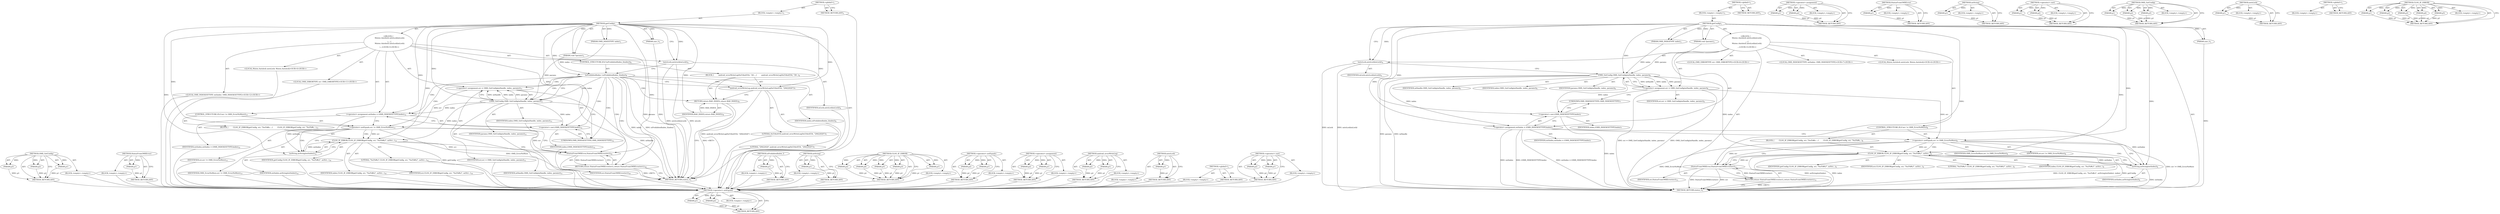 digraph "&lt;operator&gt;.cast" {
vulnerable_95 [label=<(METHOD,&lt;operator&gt;.notEquals)>];
vulnerable_96 [label=<(PARAM,p1)>];
vulnerable_97 [label=<(PARAM,p2)>];
vulnerable_98 [label=<(BLOCK,&lt;empty&gt;,&lt;empty&gt;)>];
vulnerable_99 [label=<(METHOD_RETURN,ANY)>];
vulnerable_6 [label=<(METHOD,&lt;global&gt;)<SUB>1</SUB>>];
vulnerable_7 [label=<(BLOCK,&lt;empty&gt;,&lt;empty&gt;)<SUB>1</SUB>>];
vulnerable_8 [label=<(METHOD,getConfig)<SUB>1</SUB>>];
vulnerable_9 [label=<(PARAM,OMX_INDEXTYPE index)<SUB>3</SUB>>];
vulnerable_10 [label=<(PARAM,void *params)<SUB>3</SUB>>];
vulnerable_11 [label=<(PARAM,size_t)<SUB>3</SUB>>];
vulnerable_12 [label="<(BLOCK,{
     Mutex::Autolock autoLock(mLock);
 
     ...,{
     Mutex::Autolock autoLock(mLock);
 
     ...)<SUB>3</SUB>>"];
vulnerable_13 [label="<(LOCAL,Mutex.Autolock autoLock: Mutex.Autolock)<SUB>4</SUB>>"];
vulnerable_14 [label=<(autoLock,autoLock(mLock))<SUB>4</SUB>>];
vulnerable_15 [label=<(IDENTIFIER,mLock,autoLock(mLock))<SUB>4</SUB>>];
vulnerable_16 [label="<(LOCAL,OMX_ERRORTYPE err: OMX_ERRORTYPE)<SUB>6</SUB>>"];
vulnerable_17 [label=<(&lt;operator&gt;.assignment,err = OMX_GetConfig(mHandle, index, params))<SUB>6</SUB>>];
vulnerable_18 [label=<(IDENTIFIER,err,err = OMX_GetConfig(mHandle, index, params))<SUB>6</SUB>>];
vulnerable_19 [label=<(OMX_GetConfig,OMX_GetConfig(mHandle, index, params))<SUB>6</SUB>>];
vulnerable_20 [label=<(IDENTIFIER,mHandle,OMX_GetConfig(mHandle, index, params))<SUB>6</SUB>>];
vulnerable_21 [label=<(IDENTIFIER,index,OMX_GetConfig(mHandle, index, params))<SUB>6</SUB>>];
vulnerable_22 [label=<(IDENTIFIER,params,OMX_GetConfig(mHandle, index, params))<SUB>6</SUB>>];
vulnerable_23 [label="<(LOCAL,OMX_INDEXEXTTYPE extIndex: OMX_INDEXEXTTYPE)<SUB>7</SUB>>"];
vulnerable_24 [label=<(&lt;operator&gt;.assignment,extIndex = (OMX_INDEXEXTTYPE)index)<SUB>7</SUB>>];
vulnerable_25 [label=<(IDENTIFIER,extIndex,extIndex = (OMX_INDEXEXTTYPE)index)<SUB>7</SUB>>];
vulnerable_26 [label=<(&lt;operator&gt;.cast,(OMX_INDEXEXTTYPE)index)<SUB>7</SUB>>];
vulnerable_27 [label=<(UNKNOWN,OMX_INDEXEXTTYPE,OMX_INDEXEXTTYPE)<SUB>7</SUB>>];
vulnerable_28 [label=<(IDENTIFIER,index,(OMX_INDEXEXTTYPE)index)<SUB>7</SUB>>];
vulnerable_29 [label=<(CONTROL_STRUCTURE,IF,if (err != OMX_ErrorNoMore))<SUB>8</SUB>>];
vulnerable_30 [label=<(&lt;operator&gt;.notEquals,err != OMX_ErrorNoMore)<SUB>8</SUB>>];
vulnerable_31 [label=<(IDENTIFIER,err,err != OMX_ErrorNoMore)<SUB>8</SUB>>];
vulnerable_32 [label=<(IDENTIFIER,OMX_ErrorNoMore,err != OMX_ErrorNoMore)<SUB>8</SUB>>];
vulnerable_33 [label=<(BLOCK,{
        CLOG_IF_ERROR(getConfig, err, &quot;%s(%#x...,{
        CLOG_IF_ERROR(getConfig, err, &quot;%s(%#x...)<SUB>8</SUB>>];
vulnerable_34 [label=<(CLOG_IF_ERROR,CLOG_IF_ERROR(getConfig, err, &quot;%s(%#x)&quot;, asStri...)<SUB>9</SUB>>];
vulnerable_35 [label=<(IDENTIFIER,getConfig,CLOG_IF_ERROR(getConfig, err, &quot;%s(%#x)&quot;, asStri...)<SUB>9</SUB>>];
vulnerable_36 [label=<(IDENTIFIER,err,CLOG_IF_ERROR(getConfig, err, &quot;%s(%#x)&quot;, asStri...)<SUB>9</SUB>>];
vulnerable_37 [label=<(LITERAL,&quot;%s(%#x)&quot;,CLOG_IF_ERROR(getConfig, err, &quot;%s(%#x)&quot;, asStri...)<SUB>9</SUB>>];
vulnerable_38 [label=<(asString,asString(extIndex))<SUB>9</SUB>>];
vulnerable_39 [label=<(IDENTIFIER,extIndex,asString(extIndex))<SUB>9</SUB>>];
vulnerable_40 [label=<(IDENTIFIER,index,CLOG_IF_ERROR(getConfig, err, &quot;%s(%#x)&quot;, asStri...)<SUB>9</SUB>>];
vulnerable_41 [label=<(RETURN,return StatusFromOMXError(err);,return StatusFromOMXError(err);)<SUB>11</SUB>>];
vulnerable_42 [label=<(StatusFromOMXError,StatusFromOMXError(err))<SUB>11</SUB>>];
vulnerable_43 [label=<(IDENTIFIER,err,StatusFromOMXError(err))<SUB>11</SUB>>];
vulnerable_44 [label=<(METHOD_RETURN,status_t)<SUB>1</SUB>>];
vulnerable_46 [label=<(METHOD_RETURN,ANY)<SUB>1</SUB>>];
vulnerable_79 [label=<(METHOD,&lt;operator&gt;.assignment)>];
vulnerable_80 [label=<(PARAM,p1)>];
vulnerable_81 [label=<(PARAM,p2)>];
vulnerable_82 [label=<(BLOCK,&lt;empty&gt;,&lt;empty&gt;)>];
vulnerable_83 [label=<(METHOD_RETURN,ANY)>];
vulnerable_112 [label=<(METHOD,StatusFromOMXError)>];
vulnerable_113 [label=<(PARAM,p1)>];
vulnerable_114 [label=<(BLOCK,&lt;empty&gt;,&lt;empty&gt;)>];
vulnerable_115 [label=<(METHOD_RETURN,ANY)>];
vulnerable_108 [label=<(METHOD,asString)>];
vulnerable_109 [label=<(PARAM,p1)>];
vulnerable_110 [label=<(BLOCK,&lt;empty&gt;,&lt;empty&gt;)>];
vulnerable_111 [label=<(METHOD_RETURN,ANY)>];
vulnerable_90 [label=<(METHOD,&lt;operator&gt;.cast)>];
vulnerable_91 [label=<(PARAM,p1)>];
vulnerable_92 [label=<(PARAM,p2)>];
vulnerable_93 [label=<(BLOCK,&lt;empty&gt;,&lt;empty&gt;)>];
vulnerable_94 [label=<(METHOD_RETURN,ANY)>];
vulnerable_84 [label=<(METHOD,OMX_GetConfig)>];
vulnerable_85 [label=<(PARAM,p1)>];
vulnerable_86 [label=<(PARAM,p2)>];
vulnerable_87 [label=<(PARAM,p3)>];
vulnerable_88 [label=<(BLOCK,&lt;empty&gt;,&lt;empty&gt;)>];
vulnerable_89 [label=<(METHOD_RETURN,ANY)>];
vulnerable_75 [label=<(METHOD,autoLock)>];
vulnerable_76 [label=<(PARAM,p1)>];
vulnerable_77 [label=<(BLOCK,&lt;empty&gt;,&lt;empty&gt;)>];
vulnerable_78 [label=<(METHOD_RETURN,ANY)>];
vulnerable_69 [label=<(METHOD,&lt;global&gt;)<SUB>1</SUB>>];
vulnerable_70 [label=<(BLOCK,&lt;empty&gt;,&lt;empty&gt;)>];
vulnerable_71 [label=<(METHOD_RETURN,ANY)>];
vulnerable_100 [label=<(METHOD,CLOG_IF_ERROR)>];
vulnerable_101 [label=<(PARAM,p1)>];
vulnerable_102 [label=<(PARAM,p2)>];
vulnerable_103 [label=<(PARAM,p3)>];
vulnerable_104 [label=<(PARAM,p4)>];
vulnerable_105 [label=<(PARAM,p5)>];
vulnerable_106 [label=<(BLOCK,&lt;empty&gt;,&lt;empty&gt;)>];
vulnerable_107 [label=<(METHOD_RETURN,ANY)>];
fixed_106 [label=<(METHOD,OMX_GetConfig)>];
fixed_107 [label=<(PARAM,p1)>];
fixed_108 [label=<(PARAM,p2)>];
fixed_109 [label=<(PARAM,p3)>];
fixed_110 [label=<(BLOCK,&lt;empty&gt;,&lt;empty&gt;)>];
fixed_111 [label=<(METHOD_RETURN,ANY)>];
fixed_134 [label=<(METHOD,StatusFromOMXError)>];
fixed_135 [label=<(PARAM,p1)>];
fixed_136 [label=<(BLOCK,&lt;empty&gt;,&lt;empty&gt;)>];
fixed_137 [label=<(METHOD_RETURN,ANY)>];
fixed_6 [label=<(METHOD,&lt;global&gt;)<SUB>1</SUB>>];
fixed_7 [label=<(BLOCK,&lt;empty&gt;,&lt;empty&gt;)<SUB>1</SUB>>];
fixed_8 [label=<(METHOD,getConfig)<SUB>1</SUB>>];
fixed_9 [label=<(PARAM,OMX_INDEXTYPE index)<SUB>3</SUB>>];
fixed_10 [label=<(PARAM,void *params)<SUB>3</SUB>>];
fixed_11 [label=<(PARAM,size_t)<SUB>3</SUB>>];
fixed_12 [label="<(BLOCK,{
     Mutex::Autolock autoLock(mLock);
 
    i...,{
     Mutex::Autolock autoLock(mLock);
 
    i...)<SUB>3</SUB>>"];
fixed_13 [label="<(LOCAL,Mutex.Autolock autoLock: Mutex.Autolock)<SUB>4</SUB>>"];
fixed_14 [label=<(autoLock,autoLock(mLock))<SUB>4</SUB>>];
fixed_15 [label=<(IDENTIFIER,mLock,autoLock(mLock))<SUB>4</SUB>>];
fixed_16 [label=<(CONTROL_STRUCTURE,IF,if (isProhibitedIndex_l(index)))<SUB>6</SUB>>];
fixed_17 [label=<(isProhibitedIndex_l,isProhibitedIndex_l(index))<SUB>6</SUB>>];
fixed_18 [label=<(IDENTIFIER,index,isProhibitedIndex_l(index))<SUB>6</SUB>>];
fixed_19 [label=<(BLOCK,{
        android_errorWriteLog(0x534e4554, &quot;29...,{
        android_errorWriteLog(0x534e4554, &quot;29...)<SUB>6</SUB>>];
fixed_20 [label=<(android_errorWriteLog,android_errorWriteLog(0x534e4554, &quot;29422020&quot;))<SUB>7</SUB>>];
fixed_21 [label=<(LITERAL,0x534e4554,android_errorWriteLog(0x534e4554, &quot;29422020&quot;))<SUB>7</SUB>>];
fixed_22 [label=<(LITERAL,&quot;29422020&quot;,android_errorWriteLog(0x534e4554, &quot;29422020&quot;))<SUB>7</SUB>>];
fixed_23 [label=<(RETURN,return BAD_INDEX;,return BAD_INDEX;)<SUB>8</SUB>>];
fixed_24 [label=<(IDENTIFIER,BAD_INDEX,return BAD_INDEX;)<SUB>8</SUB>>];
fixed_25 [label="<(LOCAL,OMX_ERRORTYPE err: OMX_ERRORTYPE)<SUB>11</SUB>>"];
fixed_26 [label=<(&lt;operator&gt;.assignment,err = OMX_GetConfig(mHandle, index, params))<SUB>11</SUB>>];
fixed_27 [label=<(IDENTIFIER,err,err = OMX_GetConfig(mHandle, index, params))<SUB>11</SUB>>];
fixed_28 [label=<(OMX_GetConfig,OMX_GetConfig(mHandle, index, params))<SUB>11</SUB>>];
fixed_29 [label=<(IDENTIFIER,mHandle,OMX_GetConfig(mHandle, index, params))<SUB>11</SUB>>];
fixed_30 [label=<(IDENTIFIER,index,OMX_GetConfig(mHandle, index, params))<SUB>11</SUB>>];
fixed_31 [label=<(IDENTIFIER,params,OMX_GetConfig(mHandle, index, params))<SUB>11</SUB>>];
fixed_32 [label="<(LOCAL,OMX_INDEXEXTTYPE extIndex: OMX_INDEXEXTTYPE)<SUB>12</SUB>>"];
fixed_33 [label=<(&lt;operator&gt;.assignment,extIndex = (OMX_INDEXEXTTYPE)index)<SUB>12</SUB>>];
fixed_34 [label=<(IDENTIFIER,extIndex,extIndex = (OMX_INDEXEXTTYPE)index)<SUB>12</SUB>>];
fixed_35 [label=<(&lt;operator&gt;.cast,(OMX_INDEXEXTTYPE)index)<SUB>12</SUB>>];
fixed_36 [label=<(UNKNOWN,OMX_INDEXEXTTYPE,OMX_INDEXEXTTYPE)<SUB>12</SUB>>];
fixed_37 [label=<(IDENTIFIER,index,(OMX_INDEXEXTTYPE)index)<SUB>12</SUB>>];
fixed_38 [label=<(CONTROL_STRUCTURE,IF,if (err != OMX_ErrorNoMore))<SUB>13</SUB>>];
fixed_39 [label=<(&lt;operator&gt;.notEquals,err != OMX_ErrorNoMore)<SUB>13</SUB>>];
fixed_40 [label=<(IDENTIFIER,err,err != OMX_ErrorNoMore)<SUB>13</SUB>>];
fixed_41 [label=<(IDENTIFIER,OMX_ErrorNoMore,err != OMX_ErrorNoMore)<SUB>13</SUB>>];
fixed_42 [label=<(BLOCK,{
        CLOG_IF_ERROR(getConfig, err, &quot;%s(%#x...,{
        CLOG_IF_ERROR(getConfig, err, &quot;%s(%#x...)<SUB>13</SUB>>];
fixed_43 [label=<(CLOG_IF_ERROR,CLOG_IF_ERROR(getConfig, err, &quot;%s(%#x)&quot;, asStri...)<SUB>14</SUB>>];
fixed_44 [label=<(IDENTIFIER,getConfig,CLOG_IF_ERROR(getConfig, err, &quot;%s(%#x)&quot;, asStri...)<SUB>14</SUB>>];
fixed_45 [label=<(IDENTIFIER,err,CLOG_IF_ERROR(getConfig, err, &quot;%s(%#x)&quot;, asStri...)<SUB>14</SUB>>];
fixed_46 [label=<(LITERAL,&quot;%s(%#x)&quot;,CLOG_IF_ERROR(getConfig, err, &quot;%s(%#x)&quot;, asStri...)<SUB>14</SUB>>];
fixed_47 [label=<(asString,asString(extIndex))<SUB>14</SUB>>];
fixed_48 [label=<(IDENTIFIER,extIndex,asString(extIndex))<SUB>14</SUB>>];
fixed_49 [label=<(IDENTIFIER,index,CLOG_IF_ERROR(getConfig, err, &quot;%s(%#x)&quot;, asStri...)<SUB>14</SUB>>];
fixed_50 [label=<(RETURN,return StatusFromOMXError(err);,return StatusFromOMXError(err);)<SUB>16</SUB>>];
fixed_51 [label=<(StatusFromOMXError,StatusFromOMXError(err))<SUB>16</SUB>>];
fixed_52 [label=<(IDENTIFIER,err,StatusFromOMXError(err))<SUB>16</SUB>>];
fixed_53 [label=<(METHOD_RETURN,status_t)<SUB>1</SUB>>];
fixed_55 [label=<(METHOD_RETURN,ANY)<SUB>1</SUB>>];
fixed_92 [label=<(METHOD,isProhibitedIndex_l)>];
fixed_93 [label=<(PARAM,p1)>];
fixed_94 [label=<(BLOCK,&lt;empty&gt;,&lt;empty&gt;)>];
fixed_95 [label=<(METHOD_RETURN,ANY)>];
fixed_130 [label=<(METHOD,asString)>];
fixed_131 [label=<(PARAM,p1)>];
fixed_132 [label=<(BLOCK,&lt;empty&gt;,&lt;empty&gt;)>];
fixed_133 [label=<(METHOD_RETURN,ANY)>];
fixed_122 [label=<(METHOD,CLOG_IF_ERROR)>];
fixed_123 [label=<(PARAM,p1)>];
fixed_124 [label=<(PARAM,p2)>];
fixed_125 [label=<(PARAM,p3)>];
fixed_126 [label=<(PARAM,p4)>];
fixed_127 [label=<(PARAM,p5)>];
fixed_128 [label=<(BLOCK,&lt;empty&gt;,&lt;empty&gt;)>];
fixed_129 [label=<(METHOD_RETURN,ANY)>];
fixed_117 [label=<(METHOD,&lt;operator&gt;.notEquals)>];
fixed_118 [label=<(PARAM,p1)>];
fixed_119 [label=<(PARAM,p2)>];
fixed_120 [label=<(BLOCK,&lt;empty&gt;,&lt;empty&gt;)>];
fixed_121 [label=<(METHOD_RETURN,ANY)>];
fixed_101 [label=<(METHOD,&lt;operator&gt;.assignment)>];
fixed_102 [label=<(PARAM,p1)>];
fixed_103 [label=<(PARAM,p2)>];
fixed_104 [label=<(BLOCK,&lt;empty&gt;,&lt;empty&gt;)>];
fixed_105 [label=<(METHOD_RETURN,ANY)>];
fixed_96 [label=<(METHOD,android_errorWriteLog)>];
fixed_97 [label=<(PARAM,p1)>];
fixed_98 [label=<(PARAM,p2)>];
fixed_99 [label=<(BLOCK,&lt;empty&gt;,&lt;empty&gt;)>];
fixed_100 [label=<(METHOD_RETURN,ANY)>];
fixed_88 [label=<(METHOD,autoLock)>];
fixed_89 [label=<(PARAM,p1)>];
fixed_90 [label=<(BLOCK,&lt;empty&gt;,&lt;empty&gt;)>];
fixed_91 [label=<(METHOD_RETURN,ANY)>];
fixed_82 [label=<(METHOD,&lt;global&gt;)<SUB>1</SUB>>];
fixed_83 [label=<(BLOCK,&lt;empty&gt;,&lt;empty&gt;)>];
fixed_84 [label=<(METHOD_RETURN,ANY)>];
fixed_112 [label=<(METHOD,&lt;operator&gt;.cast)>];
fixed_113 [label=<(PARAM,p1)>];
fixed_114 [label=<(PARAM,p2)>];
fixed_115 [label=<(BLOCK,&lt;empty&gt;,&lt;empty&gt;)>];
fixed_116 [label=<(METHOD_RETURN,ANY)>];
vulnerable_95 -> vulnerable_96  [key=0, label="AST: "];
vulnerable_95 -> vulnerable_96  [key=1, label="DDG: "];
vulnerable_95 -> vulnerable_98  [key=0, label="AST: "];
vulnerable_95 -> vulnerable_97  [key=0, label="AST: "];
vulnerable_95 -> vulnerable_97  [key=1, label="DDG: "];
vulnerable_95 -> vulnerable_99  [key=0, label="AST: "];
vulnerable_95 -> vulnerable_99  [key=1, label="CFG: "];
vulnerable_96 -> vulnerable_99  [key=0, label="DDG: p1"];
vulnerable_97 -> vulnerable_99  [key=0, label="DDG: p2"];
vulnerable_6 -> vulnerable_7  [key=0, label="AST: "];
vulnerable_6 -> vulnerable_46  [key=0, label="AST: "];
vulnerable_6 -> vulnerable_46  [key=1, label="CFG: "];
vulnerable_7 -> vulnerable_8  [key=0, label="AST: "];
vulnerable_8 -> vulnerable_9  [key=0, label="AST: "];
vulnerable_8 -> vulnerable_9  [key=1, label="DDG: "];
vulnerable_8 -> vulnerable_10  [key=0, label="AST: "];
vulnerable_8 -> vulnerable_10  [key=1, label="DDG: "];
vulnerable_8 -> vulnerable_11  [key=0, label="AST: "];
vulnerable_8 -> vulnerable_11  [key=1, label="DDG: "];
vulnerable_8 -> vulnerable_12  [key=0, label="AST: "];
vulnerable_8 -> vulnerable_44  [key=0, label="AST: "];
vulnerable_8 -> vulnerable_14  [key=0, label="CFG: "];
vulnerable_8 -> vulnerable_14  [key=1, label="DDG: "];
vulnerable_8 -> vulnerable_24  [key=0, label="DDG: "];
vulnerable_8 -> vulnerable_19  [key=0, label="DDG: "];
vulnerable_8 -> vulnerable_26  [key=0, label="DDG: "];
vulnerable_8 -> vulnerable_30  [key=0, label="DDG: "];
vulnerable_8 -> vulnerable_42  [key=0, label="DDG: "];
vulnerable_8 -> vulnerable_34  [key=0, label="DDG: "];
vulnerable_8 -> vulnerable_38  [key=0, label="DDG: "];
vulnerable_9 -> vulnerable_19  [key=0, label="DDG: index"];
vulnerable_10 -> vulnerable_19  [key=0, label="DDG: params"];
vulnerable_11 -> vulnerable_44  [key=0, label="DDG: "];
vulnerable_12 -> vulnerable_13  [key=0, label="AST: "];
vulnerable_12 -> vulnerable_14  [key=0, label="AST: "];
vulnerable_12 -> vulnerable_16  [key=0, label="AST: "];
vulnerable_12 -> vulnerable_17  [key=0, label="AST: "];
vulnerable_12 -> vulnerable_23  [key=0, label="AST: "];
vulnerable_12 -> vulnerable_24  [key=0, label="AST: "];
vulnerable_12 -> vulnerable_29  [key=0, label="AST: "];
vulnerable_12 -> vulnerable_41  [key=0, label="AST: "];
vulnerable_14 -> vulnerable_15  [key=0, label="AST: "];
vulnerable_14 -> vulnerable_19  [key=0, label="CFG: "];
vulnerable_14 -> vulnerable_44  [key=0, label="DDG: autoLock(mLock)"];
vulnerable_14 -> vulnerable_44  [key=1, label="DDG: mLock"];
vulnerable_17 -> vulnerable_18  [key=0, label="AST: "];
vulnerable_17 -> vulnerable_19  [key=0, label="AST: "];
vulnerable_17 -> vulnerable_27  [key=0, label="CFG: "];
vulnerable_17 -> vulnerable_44  [key=0, label="DDG: OMX_GetConfig(mHandle, index, params)"];
vulnerable_17 -> vulnerable_44  [key=1, label="DDG: err = OMX_GetConfig(mHandle, index, params)"];
vulnerable_17 -> vulnerable_30  [key=0, label="DDG: err"];
vulnerable_19 -> vulnerable_20  [key=0, label="AST: "];
vulnerable_19 -> vulnerable_21  [key=0, label="AST: "];
vulnerable_19 -> vulnerable_22  [key=0, label="AST: "];
vulnerable_19 -> vulnerable_17  [key=0, label="CFG: "];
vulnerable_19 -> vulnerable_17  [key=1, label="DDG: mHandle"];
vulnerable_19 -> vulnerable_17  [key=2, label="DDG: index"];
vulnerable_19 -> vulnerable_17  [key=3, label="DDG: params"];
vulnerable_19 -> vulnerable_44  [key=0, label="DDG: params"];
vulnerable_19 -> vulnerable_44  [key=1, label="DDG: mHandle"];
vulnerable_19 -> vulnerable_24  [key=0, label="DDG: index"];
vulnerable_19 -> vulnerable_26  [key=0, label="DDG: index"];
vulnerable_19 -> vulnerable_34  [key=0, label="DDG: index"];
vulnerable_24 -> vulnerable_25  [key=0, label="AST: "];
vulnerable_24 -> vulnerable_26  [key=0, label="AST: "];
vulnerable_24 -> vulnerable_30  [key=0, label="CFG: "];
vulnerable_24 -> vulnerable_44  [key=0, label="DDG: extIndex"];
vulnerable_24 -> vulnerable_44  [key=1, label="DDG: (OMX_INDEXEXTTYPE)index"];
vulnerable_24 -> vulnerable_44  [key=2, label="DDG: extIndex = (OMX_INDEXEXTTYPE)index"];
vulnerable_24 -> vulnerable_38  [key=0, label="DDG: extIndex"];
vulnerable_26 -> vulnerable_27  [key=0, label="AST: "];
vulnerable_26 -> vulnerable_28  [key=0, label="AST: "];
vulnerable_26 -> vulnerable_24  [key=0, label="CFG: "];
vulnerable_26 -> vulnerable_44  [key=0, label="DDG: index"];
vulnerable_27 -> vulnerable_26  [key=0, label="CFG: "];
vulnerable_29 -> vulnerable_30  [key=0, label="AST: "];
vulnerable_29 -> vulnerable_33  [key=0, label="AST: "];
vulnerable_30 -> vulnerable_31  [key=0, label="AST: "];
vulnerable_30 -> vulnerable_32  [key=0, label="AST: "];
vulnerable_30 -> vulnerable_38  [key=0, label="CFG: "];
vulnerable_30 -> vulnerable_38  [key=1, label="CDG: "];
vulnerable_30 -> vulnerable_42  [key=0, label="CFG: "];
vulnerable_30 -> vulnerable_42  [key=1, label="DDG: err"];
vulnerable_30 -> vulnerable_44  [key=0, label="DDG: err != OMX_ErrorNoMore"];
vulnerable_30 -> vulnerable_44  [key=1, label="DDG: OMX_ErrorNoMore"];
vulnerable_30 -> vulnerable_34  [key=0, label="DDG: err"];
vulnerable_30 -> vulnerable_34  [key=1, label="CDG: "];
vulnerable_33 -> vulnerable_34  [key=0, label="AST: "];
vulnerable_34 -> vulnerable_35  [key=0, label="AST: "];
vulnerable_34 -> vulnerable_36  [key=0, label="AST: "];
vulnerable_34 -> vulnerable_37  [key=0, label="AST: "];
vulnerable_34 -> vulnerable_38  [key=0, label="AST: "];
vulnerable_34 -> vulnerable_40  [key=0, label="AST: "];
vulnerable_34 -> vulnerable_42  [key=0, label="CFG: "];
vulnerable_34 -> vulnerable_42  [key=1, label="DDG: err"];
vulnerable_34 -> vulnerable_44  [key=0, label="DDG: asString(extIndex)"];
vulnerable_34 -> vulnerable_44  [key=1, label="DDG: index"];
vulnerable_34 -> vulnerable_44  [key=2, label="DDG: CLOG_IF_ERROR(getConfig, err, &quot;%s(%#x)&quot;, asString(extIndex), index)"];
vulnerable_34 -> vulnerable_44  [key=3, label="DDG: getConfig"];
vulnerable_38 -> vulnerable_39  [key=0, label="AST: "];
vulnerable_38 -> vulnerable_34  [key=0, label="CFG: "];
vulnerable_38 -> vulnerable_34  [key=1, label="DDG: extIndex"];
vulnerable_38 -> vulnerable_44  [key=0, label="DDG: extIndex"];
vulnerable_41 -> vulnerable_42  [key=0, label="AST: "];
vulnerable_41 -> vulnerable_44  [key=0, label="CFG: "];
vulnerable_41 -> vulnerable_44  [key=1, label="DDG: &lt;RET&gt;"];
vulnerable_42 -> vulnerable_43  [key=0, label="AST: "];
vulnerable_42 -> vulnerable_41  [key=0, label="CFG: "];
vulnerable_42 -> vulnerable_41  [key=1, label="DDG: StatusFromOMXError(err)"];
vulnerable_42 -> vulnerable_44  [key=0, label="DDG: err"];
vulnerable_42 -> vulnerable_44  [key=1, label="DDG: StatusFromOMXError(err)"];
vulnerable_79 -> vulnerable_80  [key=0, label="AST: "];
vulnerable_79 -> vulnerable_80  [key=1, label="DDG: "];
vulnerable_79 -> vulnerable_82  [key=0, label="AST: "];
vulnerable_79 -> vulnerable_81  [key=0, label="AST: "];
vulnerable_79 -> vulnerable_81  [key=1, label="DDG: "];
vulnerable_79 -> vulnerable_83  [key=0, label="AST: "];
vulnerable_79 -> vulnerable_83  [key=1, label="CFG: "];
vulnerable_80 -> vulnerable_83  [key=0, label="DDG: p1"];
vulnerable_81 -> vulnerable_83  [key=0, label="DDG: p2"];
vulnerable_112 -> vulnerable_113  [key=0, label="AST: "];
vulnerable_112 -> vulnerable_113  [key=1, label="DDG: "];
vulnerable_112 -> vulnerable_114  [key=0, label="AST: "];
vulnerable_112 -> vulnerable_115  [key=0, label="AST: "];
vulnerable_112 -> vulnerable_115  [key=1, label="CFG: "];
vulnerable_113 -> vulnerable_115  [key=0, label="DDG: p1"];
vulnerable_108 -> vulnerable_109  [key=0, label="AST: "];
vulnerable_108 -> vulnerable_109  [key=1, label="DDG: "];
vulnerable_108 -> vulnerable_110  [key=0, label="AST: "];
vulnerable_108 -> vulnerable_111  [key=0, label="AST: "];
vulnerable_108 -> vulnerable_111  [key=1, label="CFG: "];
vulnerable_109 -> vulnerable_111  [key=0, label="DDG: p1"];
vulnerable_90 -> vulnerable_91  [key=0, label="AST: "];
vulnerable_90 -> vulnerable_91  [key=1, label="DDG: "];
vulnerable_90 -> vulnerable_93  [key=0, label="AST: "];
vulnerable_90 -> vulnerable_92  [key=0, label="AST: "];
vulnerable_90 -> vulnerable_92  [key=1, label="DDG: "];
vulnerable_90 -> vulnerable_94  [key=0, label="AST: "];
vulnerable_90 -> vulnerable_94  [key=1, label="CFG: "];
vulnerable_91 -> vulnerable_94  [key=0, label="DDG: p1"];
vulnerable_92 -> vulnerable_94  [key=0, label="DDG: p2"];
vulnerable_84 -> vulnerable_85  [key=0, label="AST: "];
vulnerable_84 -> vulnerable_85  [key=1, label="DDG: "];
vulnerable_84 -> vulnerable_88  [key=0, label="AST: "];
vulnerable_84 -> vulnerable_86  [key=0, label="AST: "];
vulnerable_84 -> vulnerable_86  [key=1, label="DDG: "];
vulnerable_84 -> vulnerable_89  [key=0, label="AST: "];
vulnerable_84 -> vulnerable_89  [key=1, label="CFG: "];
vulnerable_84 -> vulnerable_87  [key=0, label="AST: "];
vulnerable_84 -> vulnerable_87  [key=1, label="DDG: "];
vulnerable_85 -> vulnerable_89  [key=0, label="DDG: p1"];
vulnerable_86 -> vulnerable_89  [key=0, label="DDG: p2"];
vulnerable_87 -> vulnerable_89  [key=0, label="DDG: p3"];
vulnerable_75 -> vulnerable_76  [key=0, label="AST: "];
vulnerable_75 -> vulnerable_76  [key=1, label="DDG: "];
vulnerable_75 -> vulnerable_77  [key=0, label="AST: "];
vulnerable_75 -> vulnerable_78  [key=0, label="AST: "];
vulnerable_75 -> vulnerable_78  [key=1, label="CFG: "];
vulnerable_76 -> vulnerable_78  [key=0, label="DDG: p1"];
vulnerable_69 -> vulnerable_70  [key=0, label="AST: "];
vulnerable_69 -> vulnerable_71  [key=0, label="AST: "];
vulnerable_69 -> vulnerable_71  [key=1, label="CFG: "];
vulnerable_100 -> vulnerable_101  [key=0, label="AST: "];
vulnerable_100 -> vulnerable_101  [key=1, label="DDG: "];
vulnerable_100 -> vulnerable_106  [key=0, label="AST: "];
vulnerable_100 -> vulnerable_102  [key=0, label="AST: "];
vulnerable_100 -> vulnerable_102  [key=1, label="DDG: "];
vulnerable_100 -> vulnerable_107  [key=0, label="AST: "];
vulnerable_100 -> vulnerable_107  [key=1, label="CFG: "];
vulnerable_100 -> vulnerable_103  [key=0, label="AST: "];
vulnerable_100 -> vulnerable_103  [key=1, label="DDG: "];
vulnerable_100 -> vulnerable_104  [key=0, label="AST: "];
vulnerable_100 -> vulnerable_104  [key=1, label="DDG: "];
vulnerable_100 -> vulnerable_105  [key=0, label="AST: "];
vulnerable_100 -> vulnerable_105  [key=1, label="DDG: "];
vulnerable_101 -> vulnerable_107  [key=0, label="DDG: p1"];
vulnerable_102 -> vulnerable_107  [key=0, label="DDG: p2"];
vulnerable_103 -> vulnerable_107  [key=0, label="DDG: p3"];
vulnerable_104 -> vulnerable_107  [key=0, label="DDG: p4"];
vulnerable_105 -> vulnerable_107  [key=0, label="DDG: p5"];
fixed_106 -> fixed_107  [key=0, label="AST: "];
fixed_106 -> fixed_107  [key=1, label="DDG: "];
fixed_106 -> fixed_110  [key=0, label="AST: "];
fixed_106 -> fixed_108  [key=0, label="AST: "];
fixed_106 -> fixed_108  [key=1, label="DDG: "];
fixed_106 -> fixed_111  [key=0, label="AST: "];
fixed_106 -> fixed_111  [key=1, label="CFG: "];
fixed_106 -> fixed_109  [key=0, label="AST: "];
fixed_106 -> fixed_109  [key=1, label="DDG: "];
fixed_107 -> fixed_111  [key=0, label="DDG: p1"];
fixed_108 -> fixed_111  [key=0, label="DDG: p2"];
fixed_109 -> fixed_111  [key=0, label="DDG: p3"];
fixed_110 -> vulnerable_95  [key=0];
fixed_111 -> vulnerable_95  [key=0];
fixed_134 -> fixed_135  [key=0, label="AST: "];
fixed_134 -> fixed_135  [key=1, label="DDG: "];
fixed_134 -> fixed_136  [key=0, label="AST: "];
fixed_134 -> fixed_137  [key=0, label="AST: "];
fixed_134 -> fixed_137  [key=1, label="CFG: "];
fixed_135 -> fixed_137  [key=0, label="DDG: p1"];
fixed_136 -> vulnerable_95  [key=0];
fixed_137 -> vulnerable_95  [key=0];
fixed_6 -> fixed_7  [key=0, label="AST: "];
fixed_6 -> fixed_55  [key=0, label="AST: "];
fixed_6 -> fixed_55  [key=1, label="CFG: "];
fixed_7 -> fixed_8  [key=0, label="AST: "];
fixed_8 -> fixed_9  [key=0, label="AST: "];
fixed_8 -> fixed_9  [key=1, label="DDG: "];
fixed_8 -> fixed_10  [key=0, label="AST: "];
fixed_8 -> fixed_10  [key=1, label="DDG: "];
fixed_8 -> fixed_11  [key=0, label="AST: "];
fixed_8 -> fixed_11  [key=1, label="DDG: "];
fixed_8 -> fixed_12  [key=0, label="AST: "];
fixed_8 -> fixed_53  [key=0, label="AST: "];
fixed_8 -> fixed_14  [key=0, label="CFG: "];
fixed_8 -> fixed_14  [key=1, label="DDG: "];
fixed_8 -> fixed_33  [key=0, label="DDG: "];
fixed_8 -> fixed_17  [key=0, label="DDG: "];
fixed_8 -> fixed_23  [key=0, label="DDG: "];
fixed_8 -> fixed_28  [key=0, label="DDG: "];
fixed_8 -> fixed_35  [key=0, label="DDG: "];
fixed_8 -> fixed_39  [key=0, label="DDG: "];
fixed_8 -> fixed_51  [key=0, label="DDG: "];
fixed_8 -> fixed_20  [key=0, label="DDG: "];
fixed_8 -> fixed_24  [key=0, label="DDG: "];
fixed_8 -> fixed_43  [key=0, label="DDG: "];
fixed_8 -> fixed_47  [key=0, label="DDG: "];
fixed_9 -> fixed_17  [key=0, label="DDG: index"];
fixed_10 -> fixed_53  [key=0, label="DDG: params"];
fixed_10 -> fixed_28  [key=0, label="DDG: params"];
fixed_11 -> fixed_53  [key=0, label="DDG: "];
fixed_12 -> fixed_13  [key=0, label="AST: "];
fixed_12 -> fixed_14  [key=0, label="AST: "];
fixed_12 -> fixed_16  [key=0, label="AST: "];
fixed_12 -> fixed_25  [key=0, label="AST: "];
fixed_12 -> fixed_26  [key=0, label="AST: "];
fixed_12 -> fixed_32  [key=0, label="AST: "];
fixed_12 -> fixed_33  [key=0, label="AST: "];
fixed_12 -> fixed_38  [key=0, label="AST: "];
fixed_12 -> fixed_50  [key=0, label="AST: "];
fixed_13 -> vulnerable_95  [key=0];
fixed_14 -> fixed_15  [key=0, label="AST: "];
fixed_14 -> fixed_17  [key=0, label="CFG: "];
fixed_14 -> fixed_53  [key=0, label="DDG: autoLock(mLock)"];
fixed_14 -> fixed_53  [key=1, label="DDG: mLock"];
fixed_15 -> vulnerable_95  [key=0];
fixed_16 -> fixed_17  [key=0, label="AST: "];
fixed_16 -> fixed_19  [key=0, label="AST: "];
fixed_17 -> fixed_18  [key=0, label="AST: "];
fixed_17 -> fixed_20  [key=0, label="CFG: "];
fixed_17 -> fixed_20  [key=1, label="CDG: "];
fixed_17 -> fixed_28  [key=0, label="CFG: "];
fixed_17 -> fixed_28  [key=1, label="DDG: index"];
fixed_17 -> fixed_28  [key=2, label="CDG: "];
fixed_17 -> fixed_53  [key=0, label="DDG: index"];
fixed_17 -> fixed_53  [key=1, label="DDG: isProhibitedIndex_l(index)"];
fixed_17 -> fixed_33  [key=0, label="CDG: "];
fixed_17 -> fixed_26  [key=0, label="CDG: "];
fixed_17 -> fixed_23  [key=0, label="CDG: "];
fixed_17 -> fixed_51  [key=0, label="CDG: "];
fixed_17 -> fixed_36  [key=0, label="CDG: "];
fixed_17 -> fixed_50  [key=0, label="CDG: "];
fixed_17 -> fixed_35  [key=0, label="CDG: "];
fixed_17 -> fixed_39  [key=0, label="CDG: "];
fixed_18 -> vulnerable_95  [key=0];
fixed_19 -> fixed_20  [key=0, label="AST: "];
fixed_19 -> fixed_23  [key=0, label="AST: "];
fixed_20 -> fixed_21  [key=0, label="AST: "];
fixed_20 -> fixed_22  [key=0, label="AST: "];
fixed_20 -> fixed_23  [key=0, label="CFG: "];
fixed_20 -> fixed_53  [key=0, label="DDG: android_errorWriteLog(0x534e4554, &quot;29422020&quot;)"];
fixed_21 -> vulnerable_95  [key=0];
fixed_22 -> vulnerable_95  [key=0];
fixed_23 -> fixed_24  [key=0, label="AST: "];
fixed_23 -> fixed_53  [key=0, label="CFG: "];
fixed_23 -> fixed_53  [key=1, label="DDG: &lt;RET&gt;"];
fixed_24 -> fixed_23  [key=0, label="DDG: BAD_INDEX"];
fixed_25 -> vulnerable_95  [key=0];
fixed_26 -> fixed_27  [key=0, label="AST: "];
fixed_26 -> fixed_28  [key=0, label="AST: "];
fixed_26 -> fixed_36  [key=0, label="CFG: "];
fixed_26 -> fixed_39  [key=0, label="DDG: err"];
fixed_27 -> vulnerable_95  [key=0];
fixed_28 -> fixed_29  [key=0, label="AST: "];
fixed_28 -> fixed_30  [key=0, label="AST: "];
fixed_28 -> fixed_31  [key=0, label="AST: "];
fixed_28 -> fixed_26  [key=0, label="CFG: "];
fixed_28 -> fixed_26  [key=1, label="DDG: mHandle"];
fixed_28 -> fixed_26  [key=2, label="DDG: index"];
fixed_28 -> fixed_26  [key=3, label="DDG: params"];
fixed_28 -> fixed_53  [key=0, label="DDG: mHandle"];
fixed_28 -> fixed_33  [key=0, label="DDG: index"];
fixed_28 -> fixed_35  [key=0, label="DDG: index"];
fixed_28 -> fixed_43  [key=0, label="DDG: index"];
fixed_29 -> vulnerable_95  [key=0];
fixed_30 -> vulnerable_95  [key=0];
fixed_31 -> vulnerable_95  [key=0];
fixed_32 -> vulnerable_95  [key=0];
fixed_33 -> fixed_34  [key=0, label="AST: "];
fixed_33 -> fixed_35  [key=0, label="AST: "];
fixed_33 -> fixed_39  [key=0, label="CFG: "];
fixed_33 -> fixed_47  [key=0, label="DDG: extIndex"];
fixed_34 -> vulnerable_95  [key=0];
fixed_35 -> fixed_36  [key=0, label="AST: "];
fixed_35 -> fixed_37  [key=0, label="AST: "];
fixed_35 -> fixed_33  [key=0, label="CFG: "];
fixed_36 -> fixed_35  [key=0, label="CFG: "];
fixed_37 -> vulnerable_95  [key=0];
fixed_38 -> fixed_39  [key=0, label="AST: "];
fixed_38 -> fixed_42  [key=0, label="AST: "];
fixed_39 -> fixed_40  [key=0, label="AST: "];
fixed_39 -> fixed_41  [key=0, label="AST: "];
fixed_39 -> fixed_47  [key=0, label="CFG: "];
fixed_39 -> fixed_47  [key=1, label="CDG: "];
fixed_39 -> fixed_51  [key=0, label="CFG: "];
fixed_39 -> fixed_51  [key=1, label="DDG: err"];
fixed_39 -> fixed_53  [key=0, label="DDG: OMX_ErrorNoMore"];
fixed_39 -> fixed_43  [key=0, label="DDG: err"];
fixed_39 -> fixed_43  [key=1, label="CDG: "];
fixed_40 -> vulnerable_95  [key=0];
fixed_41 -> vulnerable_95  [key=0];
fixed_42 -> fixed_43  [key=0, label="AST: "];
fixed_43 -> fixed_44  [key=0, label="AST: "];
fixed_43 -> fixed_45  [key=0, label="AST: "];
fixed_43 -> fixed_46  [key=0, label="AST: "];
fixed_43 -> fixed_47  [key=0, label="AST: "];
fixed_43 -> fixed_49  [key=0, label="AST: "];
fixed_43 -> fixed_51  [key=0, label="CFG: "];
fixed_43 -> fixed_51  [key=1, label="DDG: err"];
fixed_43 -> fixed_53  [key=0, label="DDG: getConfig"];
fixed_44 -> vulnerable_95  [key=0];
fixed_45 -> vulnerable_95  [key=0];
fixed_46 -> vulnerable_95  [key=0];
fixed_47 -> fixed_48  [key=0, label="AST: "];
fixed_47 -> fixed_43  [key=0, label="CFG: "];
fixed_47 -> fixed_43  [key=1, label="DDG: extIndex"];
fixed_48 -> vulnerable_95  [key=0];
fixed_49 -> vulnerable_95  [key=0];
fixed_50 -> fixed_51  [key=0, label="AST: "];
fixed_50 -> fixed_53  [key=0, label="CFG: "];
fixed_50 -> fixed_53  [key=1, label="DDG: &lt;RET&gt;"];
fixed_51 -> fixed_52  [key=0, label="AST: "];
fixed_51 -> fixed_50  [key=0, label="CFG: "];
fixed_51 -> fixed_50  [key=1, label="DDG: StatusFromOMXError(err)"];
fixed_52 -> vulnerable_95  [key=0];
fixed_53 -> vulnerable_95  [key=0];
fixed_55 -> vulnerable_95  [key=0];
fixed_92 -> fixed_93  [key=0, label="AST: "];
fixed_92 -> fixed_93  [key=1, label="DDG: "];
fixed_92 -> fixed_94  [key=0, label="AST: "];
fixed_92 -> fixed_95  [key=0, label="AST: "];
fixed_92 -> fixed_95  [key=1, label="CFG: "];
fixed_93 -> fixed_95  [key=0, label="DDG: p1"];
fixed_94 -> vulnerable_95  [key=0];
fixed_95 -> vulnerable_95  [key=0];
fixed_130 -> fixed_131  [key=0, label="AST: "];
fixed_130 -> fixed_131  [key=1, label="DDG: "];
fixed_130 -> fixed_132  [key=0, label="AST: "];
fixed_130 -> fixed_133  [key=0, label="AST: "];
fixed_130 -> fixed_133  [key=1, label="CFG: "];
fixed_131 -> fixed_133  [key=0, label="DDG: p1"];
fixed_132 -> vulnerable_95  [key=0];
fixed_133 -> vulnerable_95  [key=0];
fixed_122 -> fixed_123  [key=0, label="AST: "];
fixed_122 -> fixed_123  [key=1, label="DDG: "];
fixed_122 -> fixed_128  [key=0, label="AST: "];
fixed_122 -> fixed_124  [key=0, label="AST: "];
fixed_122 -> fixed_124  [key=1, label="DDG: "];
fixed_122 -> fixed_129  [key=0, label="AST: "];
fixed_122 -> fixed_129  [key=1, label="CFG: "];
fixed_122 -> fixed_125  [key=0, label="AST: "];
fixed_122 -> fixed_125  [key=1, label="DDG: "];
fixed_122 -> fixed_126  [key=0, label="AST: "];
fixed_122 -> fixed_126  [key=1, label="DDG: "];
fixed_122 -> fixed_127  [key=0, label="AST: "];
fixed_122 -> fixed_127  [key=1, label="DDG: "];
fixed_123 -> fixed_129  [key=0, label="DDG: p1"];
fixed_124 -> fixed_129  [key=0, label="DDG: p2"];
fixed_125 -> fixed_129  [key=0, label="DDG: p3"];
fixed_126 -> fixed_129  [key=0, label="DDG: p4"];
fixed_127 -> fixed_129  [key=0, label="DDG: p5"];
fixed_128 -> vulnerable_95  [key=0];
fixed_129 -> vulnerable_95  [key=0];
fixed_117 -> fixed_118  [key=0, label="AST: "];
fixed_117 -> fixed_118  [key=1, label="DDG: "];
fixed_117 -> fixed_120  [key=0, label="AST: "];
fixed_117 -> fixed_119  [key=0, label="AST: "];
fixed_117 -> fixed_119  [key=1, label="DDG: "];
fixed_117 -> fixed_121  [key=0, label="AST: "];
fixed_117 -> fixed_121  [key=1, label="CFG: "];
fixed_118 -> fixed_121  [key=0, label="DDG: p1"];
fixed_119 -> fixed_121  [key=0, label="DDG: p2"];
fixed_120 -> vulnerable_95  [key=0];
fixed_121 -> vulnerable_95  [key=0];
fixed_101 -> fixed_102  [key=0, label="AST: "];
fixed_101 -> fixed_102  [key=1, label="DDG: "];
fixed_101 -> fixed_104  [key=0, label="AST: "];
fixed_101 -> fixed_103  [key=0, label="AST: "];
fixed_101 -> fixed_103  [key=1, label="DDG: "];
fixed_101 -> fixed_105  [key=0, label="AST: "];
fixed_101 -> fixed_105  [key=1, label="CFG: "];
fixed_102 -> fixed_105  [key=0, label="DDG: p1"];
fixed_103 -> fixed_105  [key=0, label="DDG: p2"];
fixed_104 -> vulnerable_95  [key=0];
fixed_105 -> vulnerable_95  [key=0];
fixed_96 -> fixed_97  [key=0, label="AST: "];
fixed_96 -> fixed_97  [key=1, label="DDG: "];
fixed_96 -> fixed_99  [key=0, label="AST: "];
fixed_96 -> fixed_98  [key=0, label="AST: "];
fixed_96 -> fixed_98  [key=1, label="DDG: "];
fixed_96 -> fixed_100  [key=0, label="AST: "];
fixed_96 -> fixed_100  [key=1, label="CFG: "];
fixed_97 -> fixed_100  [key=0, label="DDG: p1"];
fixed_98 -> fixed_100  [key=0, label="DDG: p2"];
fixed_99 -> vulnerable_95  [key=0];
fixed_100 -> vulnerable_95  [key=0];
fixed_88 -> fixed_89  [key=0, label="AST: "];
fixed_88 -> fixed_89  [key=1, label="DDG: "];
fixed_88 -> fixed_90  [key=0, label="AST: "];
fixed_88 -> fixed_91  [key=0, label="AST: "];
fixed_88 -> fixed_91  [key=1, label="CFG: "];
fixed_89 -> fixed_91  [key=0, label="DDG: p1"];
fixed_90 -> vulnerable_95  [key=0];
fixed_91 -> vulnerable_95  [key=0];
fixed_82 -> fixed_83  [key=0, label="AST: "];
fixed_82 -> fixed_84  [key=0, label="AST: "];
fixed_82 -> fixed_84  [key=1, label="CFG: "];
fixed_83 -> vulnerable_95  [key=0];
fixed_84 -> vulnerable_95  [key=0];
fixed_112 -> fixed_113  [key=0, label="AST: "];
fixed_112 -> fixed_113  [key=1, label="DDG: "];
fixed_112 -> fixed_115  [key=0, label="AST: "];
fixed_112 -> fixed_114  [key=0, label="AST: "];
fixed_112 -> fixed_114  [key=1, label="DDG: "];
fixed_112 -> fixed_116  [key=0, label="AST: "];
fixed_112 -> fixed_116  [key=1, label="CFG: "];
fixed_113 -> fixed_116  [key=0, label="DDG: p1"];
fixed_114 -> fixed_116  [key=0, label="DDG: p2"];
fixed_115 -> vulnerable_95  [key=0];
fixed_116 -> vulnerable_95  [key=0];
}
